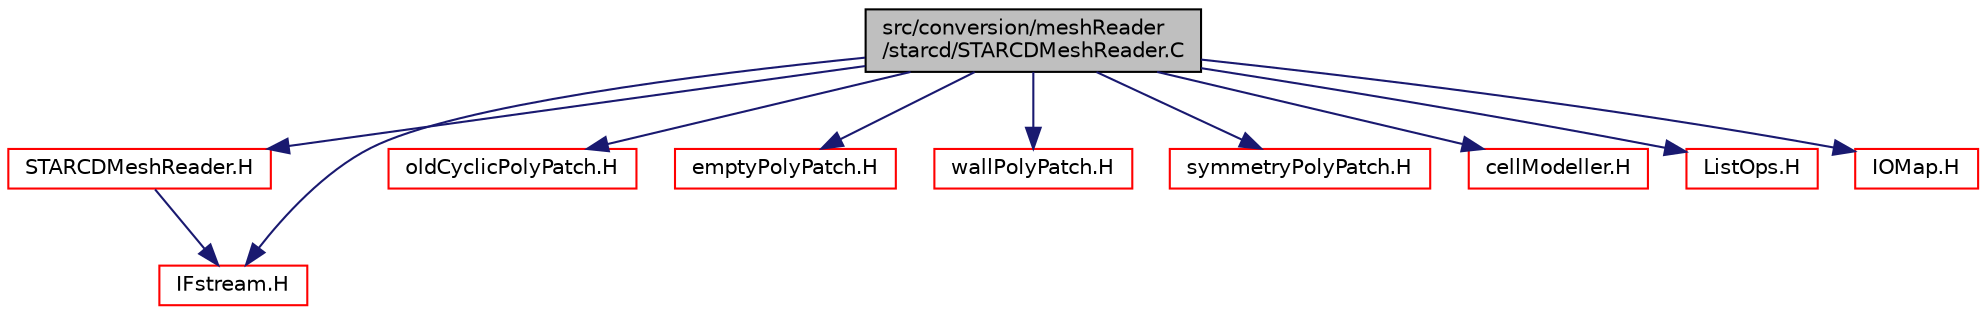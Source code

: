 digraph "src/conversion/meshReader/starcd/STARCDMeshReader.C"
{
  bgcolor="transparent";
  edge [fontname="Helvetica",fontsize="10",labelfontname="Helvetica",labelfontsize="10"];
  node [fontname="Helvetica",fontsize="10",shape=record];
  Node1 [label="src/conversion/meshReader\l/starcd/STARCDMeshReader.C",height=0.2,width=0.4,color="black", fillcolor="grey75", style="filled", fontcolor="black"];
  Node1 -> Node2 [color="midnightblue",fontsize="10",style="solid",fontname="Helvetica"];
  Node2 [label="STARCDMeshReader.H",height=0.2,width=0.4,color="red",URL="$a04821.html"];
  Node2 -> Node3 [color="midnightblue",fontsize="10",style="solid",fontname="Helvetica"];
  Node3 [label="IFstream.H",height=0.2,width=0.4,color="red",URL="$a08080.html"];
  Node1 -> Node4 [color="midnightblue",fontsize="10",style="solid",fontname="Helvetica"];
  Node4 [label="oldCyclicPolyPatch.H",height=0.2,width=0.4,color="red",URL="$a08978.html"];
  Node1 -> Node5 [color="midnightblue",fontsize="10",style="solid",fontname="Helvetica"];
  Node5 [label="emptyPolyPatch.H",height=0.2,width=0.4,color="red",URL="$a08974.html"];
  Node1 -> Node6 [color="midnightblue",fontsize="10",style="solid",fontname="Helvetica"];
  Node6 [label="wallPolyPatch.H",height=0.2,width=0.4,color="red",URL="$a08990.html"];
  Node1 -> Node7 [color="midnightblue",fontsize="10",style="solid",fontname="Helvetica"];
  Node7 [label="symmetryPolyPatch.H",height=0.2,width=0.4,color="red",URL="$a08984.html"];
  Node1 -> Node8 [color="midnightblue",fontsize="10",style="solid",fontname="Helvetica"];
  Node8 [label="cellModeller.H",height=0.2,width=0.4,color="red",URL="$a08827.html"];
  Node1 -> Node9 [color="midnightblue",fontsize="10",style="solid",fontname="Helvetica"];
  Node9 [label="ListOps.H",height=0.2,width=0.4,color="red",URL="$a07948.html",tooltip="Various functions to operate on Lists. "];
  Node1 -> Node3 [color="midnightblue",fontsize="10",style="solid",fontname="Helvetica"];
  Node1 -> Node10 [color="midnightblue",fontsize="10",style="solid",fontname="Helvetica"];
  Node10 [label="IOMap.H",height=0.2,width=0.4,color="red",URL="$a08075.html"];
}
